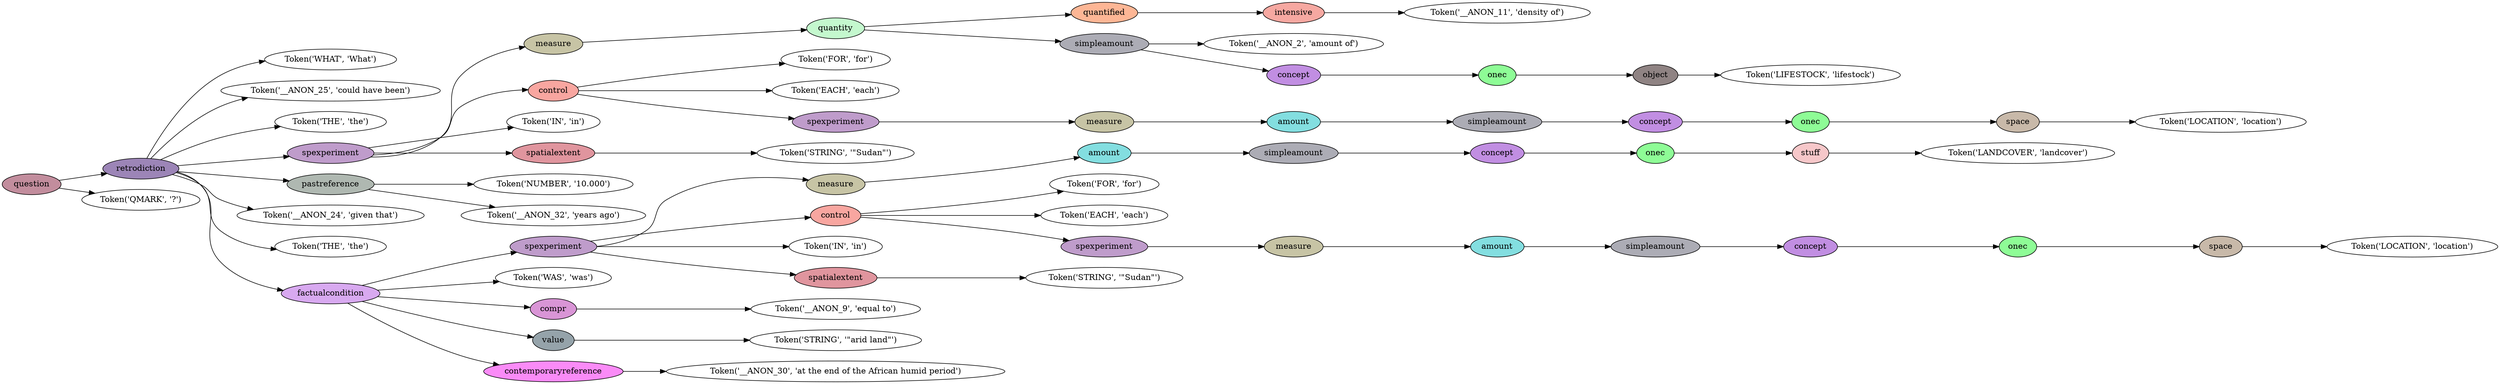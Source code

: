 digraph G {
rankdir=LR;
0 [label="Token('WHAT', 'What')"];
1 [label="Token('__ANON_25', 'could have been')"];
2 [label="Token('THE', 'the')"];
3 [label="Token('__ANON_11', 'density of')"];
4 [fillcolor="#f6a8a1", label=intensive, style=filled];
4 -> 3;
5 [fillcolor="#fdb695", label=quantified, style=filled];
5 -> 4;
6 [label="Token('__ANON_2', 'amount of')"];
7 [label="Token('LIFESTOCK', 'lifestock')"];
8 [fillcolor="#8f8383", label=object, style=filled];
8 -> 7;
9 [fillcolor="#8efc96", label=onec, style=filled];
9 -> 8;
10 [fillcolor="#c18ee2", label=concept, style=filled];
10 -> 9;
11 [fillcolor="#acacb5", label=simpleamount, style=filled];
11 -> 6;
11 -> 10;
12 [fillcolor="#c4f8ce", label=quantity, style=filled];
12 -> 5;
12 -> 11;
13 [fillcolor="#c7c4a5", label=measure, style=filled];
13 -> 12;
14 [label="Token('FOR', 'for')"];
15 [label="Token('EACH', 'each')"];
16 [label="Token('LOCATION', 'location')"];
17 [fillcolor="#c8b9a9", label=space, style=filled];
17 -> 16;
18 [fillcolor="#8efc96", label=onec, style=filled];
18 -> 17;
19 [fillcolor="#c18ee2", label=concept, style=filled];
19 -> 18;
20 [fillcolor="#acacb5", label=simpleamount, style=filled];
20 -> 19;
21 [fillcolor="#83dee0", label=amount, style=filled];
21 -> 20;
22 [fillcolor="#c7c4a5", label=measure, style=filled];
22 -> 21;
23 [fillcolor="#bf9ccb", label=spexperiment, style=filled];
23 -> 22;
24 [fillcolor="#f8a6a0", label=control, style=filled];
24 -> 14;
24 -> 15;
24 -> 23;
25 [label="Token('IN', 'in')"];
26 [label="Token('STRING', '\"Sudan\"')"];
27 [fillcolor="#e0959e", label=spatialextent, style=filled];
27 -> 26;
28 [fillcolor="#bf9ccb", label=spexperiment, style=filled];
28 -> 13;
28 -> 24;
28 -> 25;
28 -> 27;
29 [label="Token('NUMBER', '10.000')"];
30 [label="Token('__ANON_32', 'years ago')"];
31 [fillcolor="#afb8b1", label=pastreference, style=filled];
31 -> 29;
31 -> 30;
32 [label="Token('__ANON_24', 'given that')"];
33 [label="Token('THE', 'the')"];
34 [label="Token('LANDCOVER', 'landcover')"];
35 [fillcolor="#f6c7c9", label=stuff, style=filled];
35 -> 34;
36 [fillcolor="#8efc96", label=onec, style=filled];
36 -> 35;
37 [fillcolor="#c18ee2", label=concept, style=filled];
37 -> 36;
38 [fillcolor="#acacb5", label=simpleamount, style=filled];
38 -> 37;
39 [fillcolor="#83dee0", label=amount, style=filled];
39 -> 38;
40 [fillcolor="#c7c4a5", label=measure, style=filled];
40 -> 39;
41 [label="Token('FOR', 'for')"];
42 [label="Token('EACH', 'each')"];
43 [label="Token('LOCATION', 'location')"];
44 [fillcolor="#c8b9a9", label=space, style=filled];
44 -> 43;
45 [fillcolor="#8efc96", label=onec, style=filled];
45 -> 44;
46 [fillcolor="#c18ee2", label=concept, style=filled];
46 -> 45;
47 [fillcolor="#acacb5", label=simpleamount, style=filled];
47 -> 46;
48 [fillcolor="#83dee0", label=amount, style=filled];
48 -> 47;
49 [fillcolor="#c7c4a5", label=measure, style=filled];
49 -> 48;
50 [fillcolor="#bf9ccb", label=spexperiment, style=filled];
50 -> 49;
51 [fillcolor="#f8a6a0", label=control, style=filled];
51 -> 41;
51 -> 42;
51 -> 50;
52 [label="Token('IN', 'in')"];
53 [label="Token('STRING', '\"Sudan\"')"];
54 [fillcolor="#e0959e", label=spatialextent, style=filled];
54 -> 53;
55 [fillcolor="#bf9ccb", label=spexperiment, style=filled];
55 -> 40;
55 -> 51;
55 -> 52;
55 -> 54;
56 [label="Token('WAS', 'was')"];
57 [label="Token('__ANON_9', 'equal to')"];
58 [fillcolor="#d995d6", label=compr, style=filled];
58 -> 57;
59 [label="Token('STRING', '\"arid land\"')"];
60 [fillcolor="#95a3aa", label=value, style=filled];
60 -> 59;
61 [label="Token('__ANON_30', 'at the end of the African humid period')"];
62 [fillcolor="#fa8bf7", label=contemporaryreference, style=filled];
62 -> 61;
63 [fillcolor="#d8a9f0", label=factualcondition, style=filled];
63 -> 55;
63 -> 56;
63 -> 58;
63 -> 60;
63 -> 62;
64 [fillcolor="#9c85b7", label=retrodiction, style=filled];
64 -> 0;
64 -> 1;
64 -> 2;
64 -> 28;
64 -> 31;
64 -> 32;
64 -> 33;
64 -> 63;
65 [label="Token('QMARK', '?')"];
66 [fillcolor="#c28d9d", label=question, style=filled];
66 -> 64;
66 -> 65;
}
